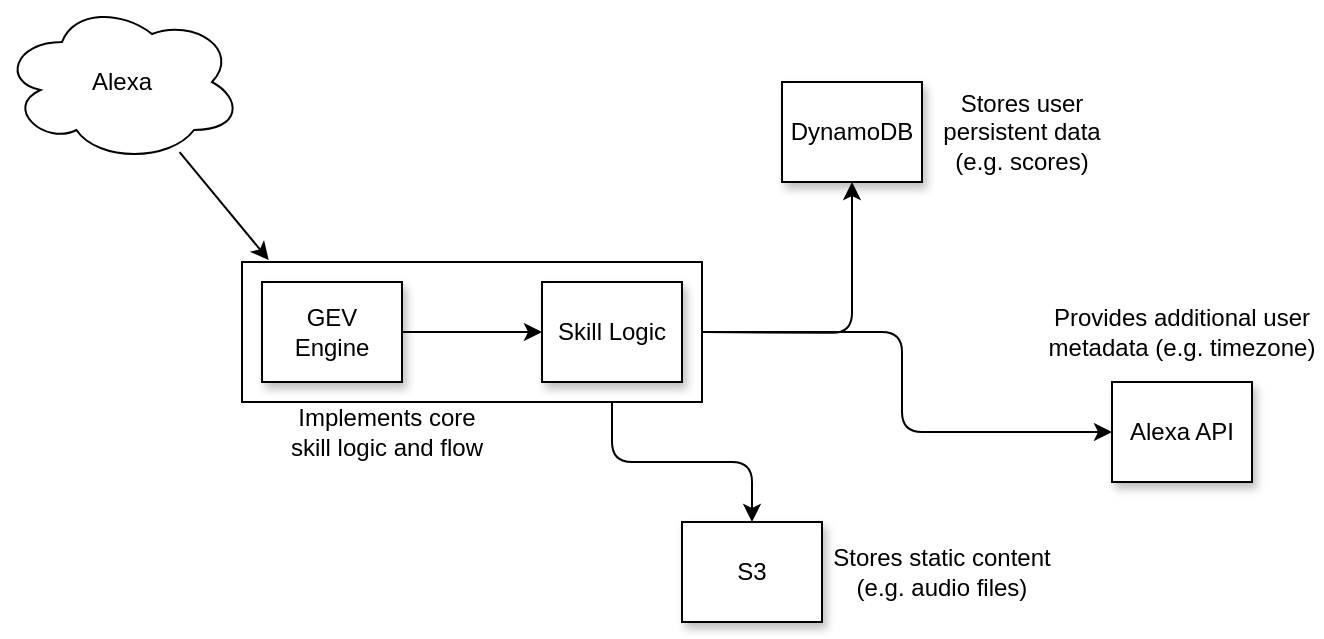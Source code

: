 <mxfile>
    <diagram id="cMZNiLZAIjO0tA2TXMLO" name="Page-1">
        <mxGraphModel dx="886" dy="711" grid="1" gridSize="10" guides="1" tooltips="1" connect="1" arrows="1" fold="1" page="1" pageScale="1" pageWidth="850" pageHeight="1100" background="#FFFFFF" math="0" shadow="0">
            <root>
                <mxCell id="0"/>
                <mxCell id="1" parent="0"/>
                <mxCell id="19" value="" style="rounded=0;whiteSpace=wrap;html=1;shadow=0;" vertex="1" parent="1">
                    <mxGeometry x="180" y="170" width="230" height="70" as="geometry"/>
                </mxCell>
                <mxCell id="7" style="edgeStyle=orthogonalEdgeStyle;html=1;" parent="1" target="3" edge="1">
                    <mxGeometry relative="1" as="geometry">
                        <mxPoint x="410" y="205" as="sourcePoint"/>
                    </mxGeometry>
                </mxCell>
                <mxCell id="8" style="edgeStyle=orthogonalEdgeStyle;html=1;" parent="1" target="4" edge="1">
                    <mxGeometry relative="1" as="geometry">
                        <mxPoint x="365" y="240" as="sourcePoint"/>
                        <Array as="points">
                            <mxPoint x="365" y="270"/>
                            <mxPoint x="435" y="270"/>
                        </Array>
                    </mxGeometry>
                </mxCell>
                <mxCell id="14" style="edgeStyle=orthogonalEdgeStyle;html=1;" parent="1" target="12" edge="1">
                    <mxGeometry relative="1" as="geometry">
                        <Array as="points">
                            <mxPoint x="510" y="205"/>
                            <mxPoint x="510" y="255"/>
                        </Array>
                        <mxPoint x="410" y="205" as="sourcePoint"/>
                    </mxGeometry>
                </mxCell>
                <mxCell id="2" value="Skill Logic" style="rounded=0;whiteSpace=wrap;html=1;shadow=1;" parent="1" vertex="1">
                    <mxGeometry x="330" y="180" width="70" height="50" as="geometry"/>
                </mxCell>
                <mxCell id="3" value="DynamoDB" style="rounded=0;whiteSpace=wrap;html=1;shadow=1;" parent="1" vertex="1">
                    <mxGeometry x="450" y="80" width="70" height="50" as="geometry"/>
                </mxCell>
                <mxCell id="4" value="S3" style="rounded=0;whiteSpace=wrap;html=1;shadow=1;" parent="1" vertex="1">
                    <mxGeometry x="400" y="300" width="70" height="50" as="geometry"/>
                </mxCell>
                <mxCell id="18" style="html=1;entryX=0.058;entryY=-0.014;entryDx=0;entryDy=0;entryPerimeter=0;" edge="1" parent="1" source="5" target="19">
                    <mxGeometry relative="1" as="geometry"/>
                </mxCell>
                <mxCell id="5" value="Alexa" style="ellipse;shape=cloud;whiteSpace=wrap;html=1;shadow=0;" parent="1" vertex="1">
                    <mxGeometry x="60" y="40" width="120" height="80" as="geometry"/>
                </mxCell>
                <mxCell id="10" value="Stores user persistent data (e.g. scores)" style="text;html=1;strokeColor=none;fillColor=none;align=center;verticalAlign=middle;whiteSpace=wrap;rounded=0;" parent="1" vertex="1">
                    <mxGeometry x="520" y="75" width="100" height="60" as="geometry"/>
                </mxCell>
                <mxCell id="11" value="Stores static content (e.g. audio files)" style="text;html=1;strokeColor=none;fillColor=none;align=center;verticalAlign=middle;whiteSpace=wrap;rounded=0;" parent="1" vertex="1">
                    <mxGeometry x="470" y="295" width="120" height="60" as="geometry"/>
                </mxCell>
                <mxCell id="12" value="Alexa API" style="rounded=0;whiteSpace=wrap;html=1;shadow=1;" parent="1" vertex="1">
                    <mxGeometry x="615" y="230" width="70" height="50" as="geometry"/>
                </mxCell>
                <mxCell id="13" value="Provides additional user metadata (e.g. timezone)" style="text;html=1;strokeColor=none;fillColor=none;align=center;verticalAlign=middle;whiteSpace=wrap;rounded=0;" parent="1" vertex="1">
                    <mxGeometry x="580" y="180" width="140" height="50" as="geometry"/>
                </mxCell>
                <mxCell id="17" style="edgeStyle=orthogonalEdgeStyle;html=1;" edge="1" parent="1" source="15" target="2">
                    <mxGeometry relative="1" as="geometry"/>
                </mxCell>
                <mxCell id="15" value="GEV&lt;br&gt;Engine" style="rounded=0;whiteSpace=wrap;html=1;shadow=1;" vertex="1" parent="1">
                    <mxGeometry x="190" y="180" width="70" height="50" as="geometry"/>
                </mxCell>
                <mxCell id="20" value="Implements core skill logic and flow" style="text;html=1;strokeColor=none;fillColor=none;align=center;verticalAlign=middle;whiteSpace=wrap;rounded=0;" vertex="1" parent="1">
                    <mxGeometry x="200" y="240" width="105" height="30" as="geometry"/>
                </mxCell>
            </root>
        </mxGraphModel>
    </diagram>
</mxfile>

